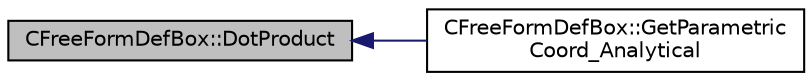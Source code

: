 digraph "CFreeFormDefBox::DotProduct"
{
  edge [fontname="Helvetica",fontsize="10",labelfontname="Helvetica",labelfontsize="10"];
  node [fontname="Helvetica",fontsize="10",shape=record];
  rankdir="LR";
  Node12 [label="CFreeFormDefBox::DotProduct",height=0.2,width=0.4,color="black", fillcolor="grey75", style="filled", fontcolor="black"];
  Node12 -> Node13 [dir="back",color="midnightblue",fontsize="10",style="solid",fontname="Helvetica"];
  Node13 [label="CFreeFormDefBox::GetParametric\lCoord_Analytical",height=0.2,width=0.4,color="black", fillcolor="white", style="filled",URL="$class_c_free_form_def_box.html#a282572fea8d429c6d7c5892dc3d96fcc",tooltip="Set the cartesian coords of a point in R^3 and convert them to the parametric coords of our parametri..."];
}
